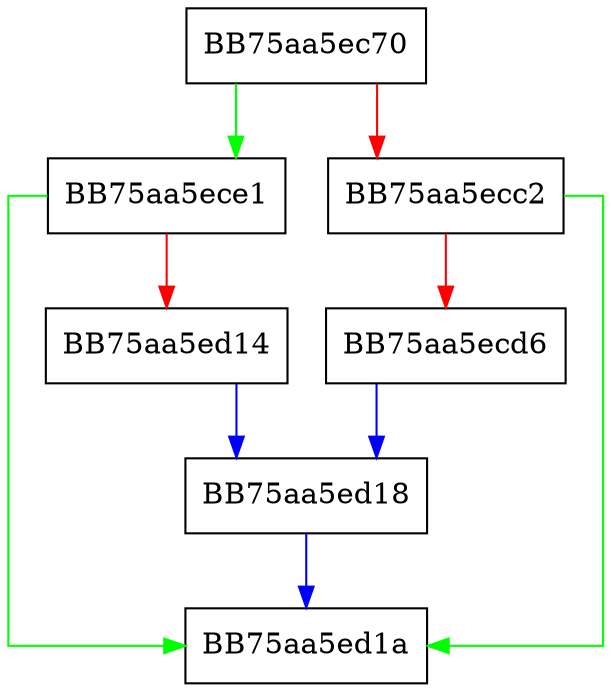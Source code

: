 digraph ResolveEP {
  node [shape="box"];
  graph [splines=ortho];
  BB75aa5ec70 -> BB75aa5ece1 [color="green"];
  BB75aa5ec70 -> BB75aa5ecc2 [color="red"];
  BB75aa5ecc2 -> BB75aa5ed1a [color="green"];
  BB75aa5ecc2 -> BB75aa5ecd6 [color="red"];
  BB75aa5ecd6 -> BB75aa5ed18 [color="blue"];
  BB75aa5ece1 -> BB75aa5ed1a [color="green"];
  BB75aa5ece1 -> BB75aa5ed14 [color="red"];
  BB75aa5ed14 -> BB75aa5ed18 [color="blue"];
  BB75aa5ed18 -> BB75aa5ed1a [color="blue"];
}